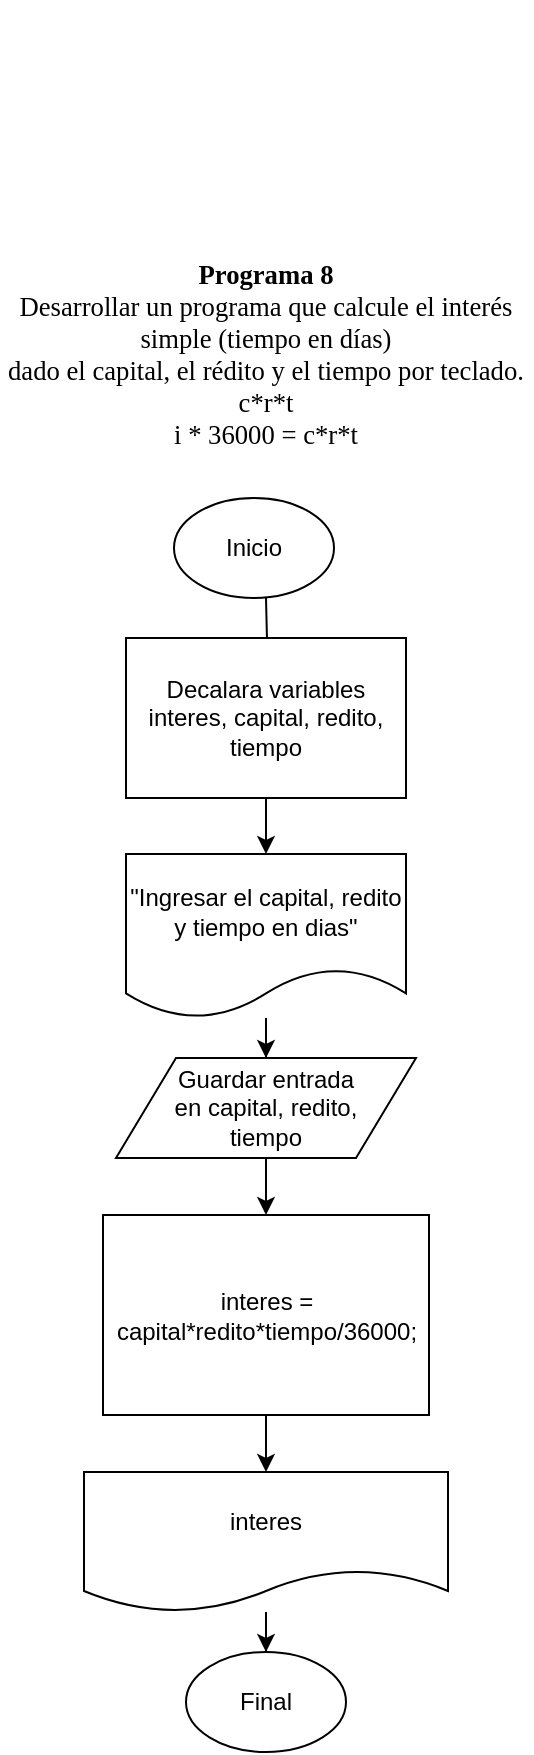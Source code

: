 <mxfile version="11.2.3" type="device" pages="1"><diagram id="ogNjdx5dS7YQPO_m7oIl" name="Page-1"><mxGraphModel dx="946" dy="1657" grid="1" gridSize="10" guides="1" tooltips="1" connect="1" arrows="1" fold="1" page="1" pageScale="1" pageWidth="850" pageHeight="1100" math="0" shadow="0"><root><mxCell id="0"/><mxCell id="1" parent="0"/><mxCell id="tqjpd6KlClGjDnbt1016-10" value="" style="edgeStyle=orthogonalEdgeStyle;rounded=0;orthogonalLoop=1;jettySize=auto;html=1;" edge="1" parent="1" target="tqjpd6KlClGjDnbt1016-5"><mxGeometry relative="1" as="geometry"><mxPoint x="196" y="60" as="sourcePoint"/></mxGeometry></mxCell><mxCell id="tqjpd6KlClGjDnbt1016-1" value="Inicio" style="ellipse;whiteSpace=wrap;html=1;" vertex="1" parent="1"><mxGeometry x="150" y="10" width="80" height="50" as="geometry"/></mxCell><mxCell id="tqjpd6KlClGjDnbt1016-3" value="Final" style="ellipse;whiteSpace=wrap;html=1;" vertex="1" parent="1"><mxGeometry x="156" y="587" width="80" height="50" as="geometry"/></mxCell><mxCell id="tqjpd6KlClGjDnbt1016-13" value="" style="edgeStyle=orthogonalEdgeStyle;rounded=0;orthogonalLoop=1;jettySize=auto;html=1;" edge="1" parent="1"><mxGeometry relative="1" as="geometry"><mxPoint x="202" y="370" as="sourcePoint"/><mxPoint x="202" y="390" as="targetPoint"/></mxGeometry></mxCell><mxCell id="tqjpd6KlClGjDnbt1016-22" value="" style="edgeStyle=orthogonalEdgeStyle;rounded=0;orthogonalLoop=1;jettySize=auto;html=1;" edge="1" parent="1" source="tqjpd6KlClGjDnbt1016-4" target="tqjpd6KlClGjDnbt1016-8"><mxGeometry relative="1" as="geometry"/></mxCell><mxCell id="tqjpd6KlClGjDnbt1016-4" value="&lt;div&gt;Guardar entrada &lt;br&gt;&lt;/div&gt;&lt;div&gt;en capital, redito, &lt;br&gt;&lt;/div&gt;&lt;div&gt;tiempo&lt;br&gt;&lt;/div&gt;" style="shape=parallelogram;perimeter=parallelogramPerimeter;whiteSpace=wrap;html=1;" vertex="1" parent="1"><mxGeometry x="121" y="290" width="150" height="50" as="geometry"/></mxCell><mxCell id="tqjpd6KlClGjDnbt1016-11" value="" style="edgeStyle=orthogonalEdgeStyle;rounded=0;orthogonalLoop=1;jettySize=auto;html=1;" edge="1" parent="1" source="tqjpd6KlClGjDnbt1016-5" target="tqjpd6KlClGjDnbt1016-6"><mxGeometry relative="1" as="geometry"/></mxCell><mxCell id="tqjpd6KlClGjDnbt1016-5" value="Decalara variables interes, capital, redito, tiempo" style="rounded=0;whiteSpace=wrap;html=1;" vertex="1" parent="1"><mxGeometry x="126" y="80" width="140" height="80" as="geometry"/></mxCell><mxCell id="tqjpd6KlClGjDnbt1016-12" value="" style="edgeStyle=orthogonalEdgeStyle;rounded=0;orthogonalLoop=1;jettySize=auto;html=1;" edge="1" parent="1" source="tqjpd6KlClGjDnbt1016-6" target="tqjpd6KlClGjDnbt1016-4"><mxGeometry relative="1" as="geometry"/></mxCell><mxCell id="tqjpd6KlClGjDnbt1016-6" value="&quot;Ingresar el capital, redito y tiempo en dias&quot;" style="shape=document;whiteSpace=wrap;html=1;boundedLbl=1;" vertex="1" parent="1"><mxGeometry x="126" y="188" width="140" height="82" as="geometry"/></mxCell><mxCell id="tqjpd6KlClGjDnbt1016-14" value="" style="edgeStyle=orthogonalEdgeStyle;rounded=0;orthogonalLoop=1;jettySize=auto;html=1;" edge="1" parent="1" source="tqjpd6KlClGjDnbt1016-8" target="tqjpd6KlClGjDnbt1016-9"><mxGeometry relative="1" as="geometry"/></mxCell><mxCell id="tqjpd6KlClGjDnbt1016-8" value="interes = capital*redito*tiempo/36000;" style="rounded=0;whiteSpace=wrap;html=1;" vertex="1" parent="1"><mxGeometry x="114.5" y="368.5" width="163" height="100" as="geometry"/></mxCell><mxCell id="tqjpd6KlClGjDnbt1016-15" value="" style="edgeStyle=orthogonalEdgeStyle;rounded=0;orthogonalLoop=1;jettySize=auto;html=1;" edge="1" parent="1" source="tqjpd6KlClGjDnbt1016-9" target="tqjpd6KlClGjDnbt1016-3"><mxGeometry relative="1" as="geometry"/></mxCell><mxCell id="tqjpd6KlClGjDnbt1016-9" value="interes" style="shape=document;whiteSpace=wrap;html=1;boundedLbl=1;" vertex="1" parent="1"><mxGeometry x="105" y="497" width="182" height="70" as="geometry"/></mxCell><mxCell id="tqjpd6KlClGjDnbt1016-21" value="&lt;br&gt;&lt;br&gt;&#9;&lt;br&gt;&#9;&#9;&lt;br&gt;&#9;&#9;&lt;br&gt;&#9;&lt;br&gt;&#9;&lt;br&gt;&#9;&#9;&lt;div class=&quot;page&quot; title=&quot;Page 1&quot;&gt;&lt;br&gt;&#9;&#9;&#9;&lt;div class=&quot;layoutArea&quot;&gt;&lt;br&gt;&#9;&#9;&#9;&#9;&lt;div class=&quot;column&quot;&gt;&lt;span style=&quot;font-size: 10.0pt ; font-family: &amp;#34;arialmt&amp;#34;&quot;&gt;&lt;b&gt;Programa 8&lt;/b&gt;&lt;br&gt;&lt;/span&gt;&lt;/div&gt;&lt;div class=&quot;column&quot;&gt;&lt;span style=&quot;font-size: 10.0pt ; font-family: &amp;#34;arialmt&amp;#34;&quot;&gt;Desarrollar un programa que calcule el interés simple (tiempo en días)&lt;/span&gt;&lt;br&gt;&lt;div class=&quot;page&quot; title=&quot;Page 1&quot;&gt;&lt;div class=&quot;layoutArea&quot;&gt;&lt;span style=&quot;font-size: 10.0pt ; font-family: &amp;#34;arialmt&amp;#34;&quot;&gt;&lt;/span&gt;&lt;div class=&quot;column&quot;&gt;&lt;span style=&quot;font-size: 10.0pt ; font-family: &amp;#34;arialmt&amp;#34;&quot;&gt;dado el capital, el rédito y el tiempo por teclado. c*r*t&lt;/span&gt;&lt;span style=&quot;font-size: 10.0pt ; font-family: &amp;#34;arialmt&amp;#34;&quot;&gt;&lt;br&gt;&lt;/span&gt;&lt;/div&gt;&lt;div class=&quot;column&quot;&gt;&lt;span style=&quot;font-size: 10.0pt ; font-family: &amp;#34;arialmt&amp;#34;&quot;&gt;i * 36000 = c*r*t&lt;/span&gt;&lt;span style=&quot;font-size: 10.0pt ; font-family: &amp;#34;arialmt&amp;#34;&quot;&gt;&lt;/span&gt;&lt;br&gt;&lt;span style=&quot;font-size: 10.0pt ; font-family: &amp;#34;arialmt&amp;#34;&quot;&gt;&lt;/span&gt;&lt;span style=&quot;font-size: 10.0pt ; font-family: &amp;#34;arialmt&amp;#34;&quot;&gt;&lt;/span&gt;&lt;/div&gt;&lt;/div&gt;&lt;span style=&quot;font-size: 10.0pt ; font-family: &amp;#34;arialmt&amp;#34;&quot;&gt;&lt;/span&gt;&lt;/div&gt;&lt;br&gt;&#9;&#9;&#9;&#9;&#9;&#9;&lt;br&gt;&#9;&#9;&#9;&#9;&lt;/div&gt;&lt;br&gt;&#9;&#9;&#9;&lt;/div&gt;&lt;br&gt;&#9;&#9;&lt;/div&gt;&lt;br&gt;&#9;" style="text;html=1;strokeColor=none;fillColor=none;align=center;verticalAlign=middle;whiteSpace=wrap;rounded=0;" vertex="1" parent="1"><mxGeometry x="63" y="-100" width="266" height="20" as="geometry"/></mxCell></root></mxGraphModel></diagram></mxfile>
